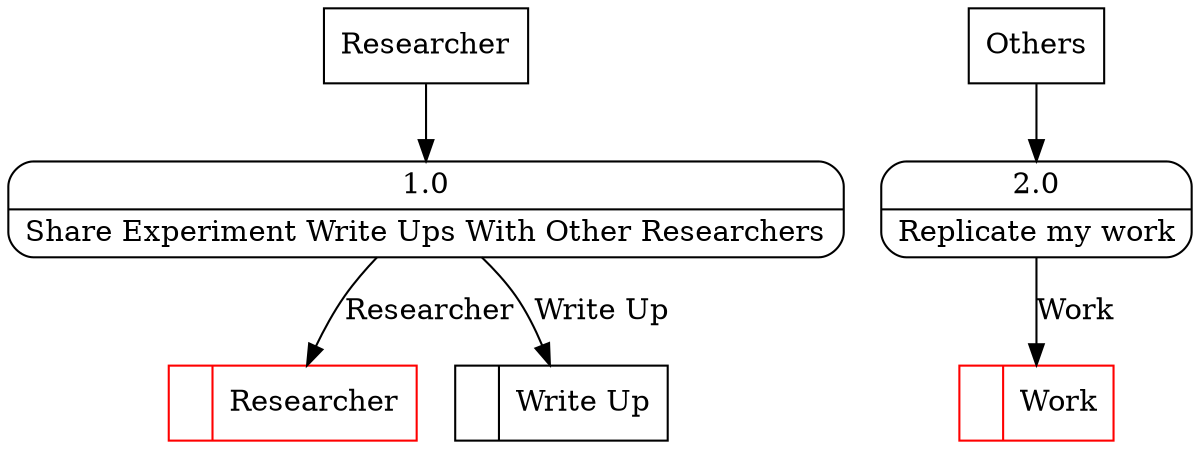 digraph dfd2{ 
node[shape=record]
200 [label="<f0>  |<f1> Researcher " color=red];
201 [label="<f0>  |<f1> Write Up " ];
202 [label="Researcher" shape=box];
203 [label="{<f0> 1.0|<f1> Share Experiment Write Ups With Other Researchers }" shape=Mrecord];
2 [label="{<f0> 2.0|<f1> Replicate my work }" shape=Mrecord];
1000 [label="Others" shape=box];
1000 -> 2
1002 [label="<f0>  |<f1> Work " color=red];
2 -> 1002 [label="Work"]
202 -> 203
203 -> 201 [label="Write Up"]
203 -> 200 [label="Researcher"]
}